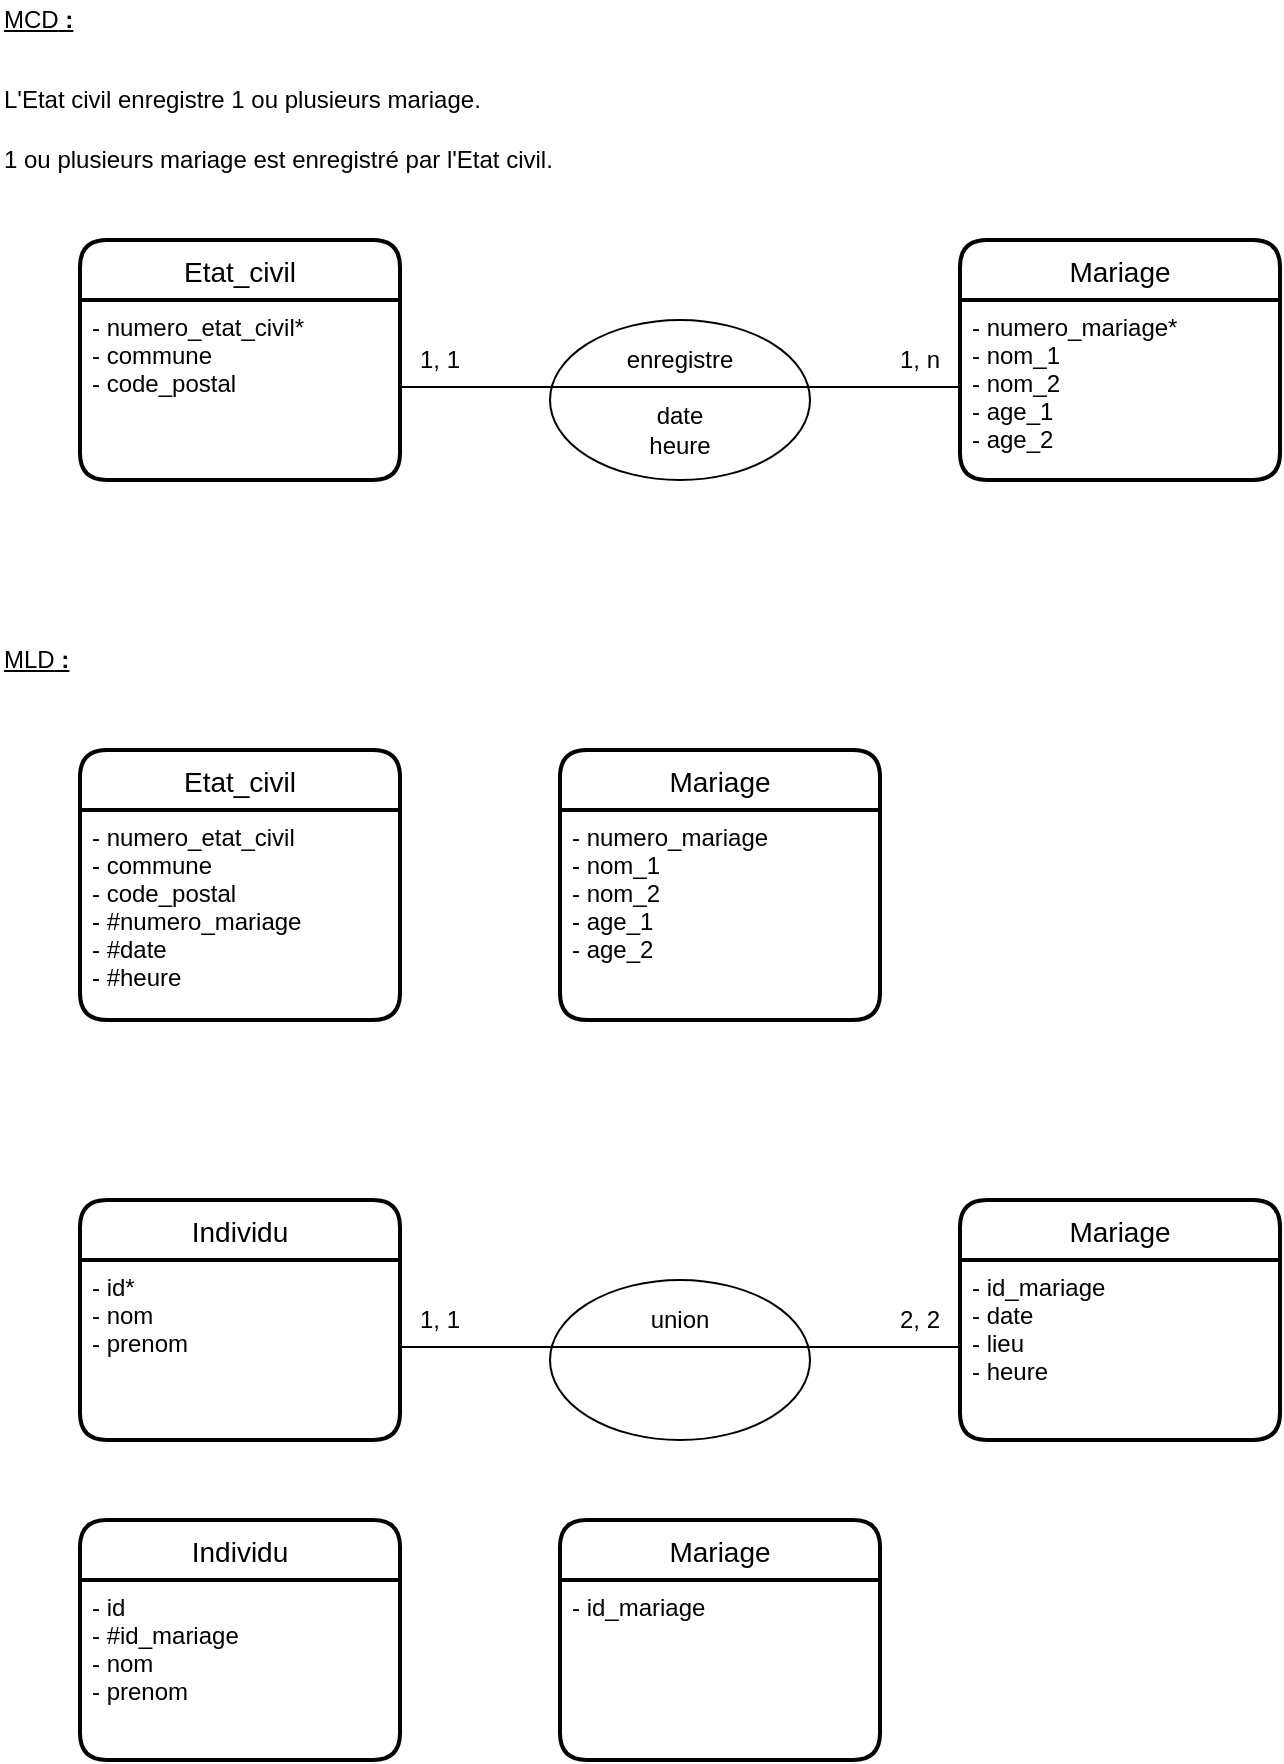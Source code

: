<mxfile version="13.0.7" type="device"><diagram id="mrtCyxnqKdgpF2ruYpNM" name="Page-1"><mxGraphModel dx="2374" dy="1209" grid="1" gridSize="10" guides="1" tooltips="1" connect="1" arrows="1" fold="1" page="1" pageScale="1" pageWidth="827" pageHeight="1169" math="0" shadow="0"><root><mxCell id="0"/><mxCell id="1" parent="0"/><mxCell id="ZGUDW3pE7IAZ5QikEUG3-5" value="" style="ellipse;whiteSpace=wrap;html=1;" parent="1" vertex="1"><mxGeometry x="355" y="280" width="130" height="80" as="geometry"/></mxCell><mxCell id="ZGUDW3pE7IAZ5QikEUG3-6" value="&lt;u&gt;MCD&lt;b&gt;&amp;nbsp;:&lt;/b&gt;&lt;/u&gt;" style="text;html=1;strokeColor=none;fillColor=none;align=left;verticalAlign=middle;whiteSpace=wrap;rounded=0;" parent="1" vertex="1"><mxGeometry x="80" y="120" width="330" height="20" as="geometry"/></mxCell><mxCell id="ZGUDW3pE7IAZ5QikEUG3-7" value="" style="endArrow=none;html=1;exitX=1;exitY=0.5;exitDx=0;exitDy=0;" parent="1" edge="1"><mxGeometry width="50" height="50" relative="1" as="geometry"><mxPoint x="280" y="313.5" as="sourcePoint"/><mxPoint x="560" y="313.5" as="targetPoint"/></mxGeometry></mxCell><mxCell id="ZGUDW3pE7IAZ5QikEUG3-8" value="enregistre" style="text;html=1;strokeColor=none;fillColor=none;align=center;verticalAlign=middle;whiteSpace=wrap;rounded=0;" parent="1" vertex="1"><mxGeometry x="400" y="290" width="40" height="20" as="geometry"/></mxCell><mxCell id="ZGUDW3pE7IAZ5QikEUG3-9" value="1, 1" style="text;html=1;strokeColor=none;fillColor=none;align=center;verticalAlign=middle;whiteSpace=wrap;rounded=0;" parent="1" vertex="1"><mxGeometry x="280" y="290" width="40" height="20" as="geometry"/></mxCell><mxCell id="ZGUDW3pE7IAZ5QikEUG3-10" value="1, n" style="text;html=1;strokeColor=none;fillColor=none;align=center;verticalAlign=middle;whiteSpace=wrap;rounded=0;" parent="1" vertex="1"><mxGeometry x="520" y="290" width="40" height="20" as="geometry"/></mxCell><mxCell id="ZGUDW3pE7IAZ5QikEUG3-11" value="L'Etat civil enregistre 1 ou plusieurs mariage." style="text;html=1;strokeColor=none;fillColor=none;align=left;verticalAlign=middle;whiteSpace=wrap;rounded=0;" parent="1" vertex="1"><mxGeometry x="80" y="160" width="406" height="20" as="geometry"/></mxCell><mxCell id="ZGUDW3pE7IAZ5QikEUG3-17" value="1 ou plusieurs mariage est enregistré par l'Etat civil." style="text;html=1;strokeColor=none;fillColor=none;align=left;verticalAlign=middle;whiteSpace=wrap;rounded=0;" parent="1" vertex="1"><mxGeometry x="80" y="190" width="380" height="20" as="geometry"/></mxCell><mxCell id="ZGUDW3pE7IAZ5QikEUG3-20" value="date&lt;br&gt;heure" style="text;html=1;strokeColor=none;fillColor=none;align=center;verticalAlign=middle;whiteSpace=wrap;rounded=0;" parent="1" vertex="1"><mxGeometry x="400" y="325" width="40" height="20" as="geometry"/></mxCell><mxCell id="ZGUDW3pE7IAZ5QikEUG3-30" value="&lt;u&gt;MLD&lt;b&gt;&amp;nbsp;:&lt;/b&gt;&lt;/u&gt;" style="text;html=1;strokeColor=none;fillColor=none;align=left;verticalAlign=middle;whiteSpace=wrap;rounded=0;" parent="1" vertex="1"><mxGeometry x="80" y="440" width="330" height="20" as="geometry"/></mxCell><mxCell id="ZGUDW3pE7IAZ5QikEUG3-21" value="Etat_civil" style="swimlane;childLayout=stackLayout;horizontal=1;startSize=30;horizontalStack=0;rounded=1;fontSize=14;fontStyle=0;strokeWidth=2;resizeParent=0;resizeLast=1;shadow=0;dashed=0;align=center;" parent="1" vertex="1"><mxGeometry x="120" y="240" width="160" height="120" as="geometry"/></mxCell><mxCell id="ZGUDW3pE7IAZ5QikEUG3-22" value="- numero_etat_civil*&#10;- commune&#10;- code_postal" style="align=left;strokeColor=none;fillColor=none;spacingLeft=4;fontSize=12;verticalAlign=top;resizable=0;rotatable=0;part=1;" parent="ZGUDW3pE7IAZ5QikEUG3-21" vertex="1"><mxGeometry y="30" width="160" height="90" as="geometry"/></mxCell><mxCell id="ZGUDW3pE7IAZ5QikEUG3-23" value="Mariage" style="swimlane;childLayout=stackLayout;horizontal=1;startSize=30;horizontalStack=0;rounded=1;fontSize=14;fontStyle=0;strokeWidth=2;resizeParent=0;resizeLast=1;shadow=0;dashed=0;align=center;" parent="1" vertex="1"><mxGeometry x="560" y="240" width="160" height="120" as="geometry"/></mxCell><mxCell id="ZGUDW3pE7IAZ5QikEUG3-24" value="- numero_mariage*&#10;- nom_1&#10;- nom_2&#10;- age_1&#10;- age_2" style="align=left;strokeColor=none;fillColor=none;spacingLeft=4;fontSize=12;verticalAlign=top;resizable=0;rotatable=0;part=1;" parent="ZGUDW3pE7IAZ5QikEUG3-23" vertex="1"><mxGeometry y="30" width="160" height="90" as="geometry"/></mxCell><mxCell id="ZGUDW3pE7IAZ5QikEUG3-38" value="Etat_civil" style="swimlane;childLayout=stackLayout;horizontal=1;startSize=30;horizontalStack=0;rounded=1;fontSize=14;fontStyle=0;strokeWidth=2;resizeParent=0;resizeLast=1;shadow=0;dashed=0;align=center;" parent="1" vertex="1"><mxGeometry x="120" y="495" width="160" height="135" as="geometry"/></mxCell><mxCell id="ZGUDW3pE7IAZ5QikEUG3-39" value="- numero_etat_civil&#10;- commune&#10;- code_postal&#10;- #numero_mariage&#10;- #date &#10;- #heure&#10;" style="align=left;strokeColor=none;fillColor=none;spacingLeft=4;fontSize=12;verticalAlign=top;resizable=0;rotatable=0;part=1;" parent="ZGUDW3pE7IAZ5QikEUG3-38" vertex="1"><mxGeometry y="30" width="160" height="105" as="geometry"/></mxCell><mxCell id="ZGUDW3pE7IAZ5QikEUG3-40" value="Mariage" style="swimlane;childLayout=stackLayout;horizontal=1;startSize=30;horizontalStack=0;rounded=1;fontSize=14;fontStyle=0;strokeWidth=2;resizeParent=0;resizeLast=1;shadow=0;dashed=0;align=center;" parent="1" vertex="1"><mxGeometry x="360" y="495" width="160" height="135" as="geometry"/></mxCell><mxCell id="ZGUDW3pE7IAZ5QikEUG3-41" value="- numero_mariage&#10;- nom_1&#10;- nom_2&#10;- age_1&#10;- age_2&#10;" style="align=left;strokeColor=none;fillColor=none;spacingLeft=4;fontSize=12;verticalAlign=top;resizable=0;rotatable=0;part=1;" parent="ZGUDW3pE7IAZ5QikEUG3-40" vertex="1"><mxGeometry y="30" width="160" height="105" as="geometry"/></mxCell><mxCell id="IHkm0KQDqBPZiQJUNcIt-1" value="" style="ellipse;whiteSpace=wrap;html=1;" vertex="1" parent="1"><mxGeometry x="355" y="760" width="130" height="80" as="geometry"/></mxCell><mxCell id="IHkm0KQDqBPZiQJUNcIt-2" value="" style="endArrow=none;html=1;exitX=1;exitY=0.5;exitDx=0;exitDy=0;" edge="1" parent="1"><mxGeometry width="50" height="50" relative="1" as="geometry"><mxPoint x="280" y="793.5" as="sourcePoint"/><mxPoint x="560" y="793.5" as="targetPoint"/></mxGeometry></mxCell><mxCell id="IHkm0KQDqBPZiQJUNcIt-3" value="union" style="text;html=1;strokeColor=none;fillColor=none;align=center;verticalAlign=middle;whiteSpace=wrap;rounded=0;" vertex="1" parent="1"><mxGeometry x="400" y="770" width="40" height="20" as="geometry"/></mxCell><mxCell id="IHkm0KQDqBPZiQJUNcIt-4" value="1, 1" style="text;html=1;strokeColor=none;fillColor=none;align=center;verticalAlign=middle;whiteSpace=wrap;rounded=0;" vertex="1" parent="1"><mxGeometry x="280" y="770" width="40" height="20" as="geometry"/></mxCell><mxCell id="IHkm0KQDqBPZiQJUNcIt-5" value="2, 2" style="text;html=1;strokeColor=none;fillColor=none;align=center;verticalAlign=middle;whiteSpace=wrap;rounded=0;" vertex="1" parent="1"><mxGeometry x="520" y="770" width="40" height="20" as="geometry"/></mxCell><mxCell id="IHkm0KQDqBPZiQJUNcIt-7" value="Individu" style="swimlane;childLayout=stackLayout;horizontal=1;startSize=30;horizontalStack=0;rounded=1;fontSize=14;fontStyle=0;strokeWidth=2;resizeParent=0;resizeLast=1;shadow=0;dashed=0;align=center;" vertex="1" parent="1"><mxGeometry x="120" y="720" width="160" height="120" as="geometry"/></mxCell><mxCell id="IHkm0KQDqBPZiQJUNcIt-8" value="- id*&#10;- nom&#10;- prenom" style="align=left;strokeColor=none;fillColor=none;spacingLeft=4;fontSize=12;verticalAlign=top;resizable=0;rotatable=0;part=1;" vertex="1" parent="IHkm0KQDqBPZiQJUNcIt-7"><mxGeometry y="30" width="160" height="90" as="geometry"/></mxCell><mxCell id="IHkm0KQDqBPZiQJUNcIt-9" value="Mariage" style="swimlane;childLayout=stackLayout;horizontal=1;startSize=30;horizontalStack=0;rounded=1;fontSize=14;fontStyle=0;strokeWidth=2;resizeParent=0;resizeLast=1;shadow=0;dashed=0;align=center;" vertex="1" parent="1"><mxGeometry x="560" y="720" width="160" height="120" as="geometry"/></mxCell><mxCell id="IHkm0KQDqBPZiQJUNcIt-10" value="- id_mariage&#10;- date&#10;- lieu&#10;- heure" style="align=left;strokeColor=none;fillColor=none;spacingLeft=4;fontSize=12;verticalAlign=top;resizable=0;rotatable=0;part=1;" vertex="1" parent="IHkm0KQDqBPZiQJUNcIt-9"><mxGeometry y="30" width="160" height="90" as="geometry"/></mxCell><mxCell id="IHkm0KQDqBPZiQJUNcIt-11" value="Individu" style="swimlane;childLayout=stackLayout;horizontal=1;startSize=30;horizontalStack=0;rounded=1;fontSize=14;fontStyle=0;strokeWidth=2;resizeParent=0;resizeLast=1;shadow=0;dashed=0;align=center;" vertex="1" parent="1"><mxGeometry x="120" y="880" width="160" height="120" as="geometry"/></mxCell><mxCell id="IHkm0KQDqBPZiQJUNcIt-12" value="- id&#10;- #id_mariage&#10;- nom&#10;- prenom" style="align=left;strokeColor=none;fillColor=none;spacingLeft=4;fontSize=12;verticalAlign=top;resizable=0;rotatable=0;part=1;" vertex="1" parent="IHkm0KQDqBPZiQJUNcIt-11"><mxGeometry y="30" width="160" height="90" as="geometry"/></mxCell><mxCell id="IHkm0KQDqBPZiQJUNcIt-13" value="Mariage" style="swimlane;childLayout=stackLayout;horizontal=1;startSize=30;horizontalStack=0;rounded=1;fontSize=14;fontStyle=0;strokeWidth=2;resizeParent=0;resizeLast=1;shadow=0;dashed=0;align=center;" vertex="1" parent="1"><mxGeometry x="360" y="880" width="160" height="120" as="geometry"/></mxCell><mxCell id="IHkm0KQDqBPZiQJUNcIt-14" value="- id_mariage" style="align=left;strokeColor=none;fillColor=none;spacingLeft=4;fontSize=12;verticalAlign=top;resizable=0;rotatable=0;part=1;" vertex="1" parent="IHkm0KQDqBPZiQJUNcIt-13"><mxGeometry y="30" width="160" height="90" as="geometry"/></mxCell></root></mxGraphModel></diagram></mxfile>
